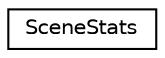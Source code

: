 digraph G
{
  edge [fontname="Helvetica",fontsize="10",labelfontname="Helvetica",labelfontsize="10"];
  node [fontname="Helvetica",fontsize="10",shape=record];
  rankdir=LR;
  Node1 [label="SceneStats",height=0.2,width=0.4,color="black", fillcolor="white", style="filled",URL="$d7/d96/structSceneStats.html"];
}
